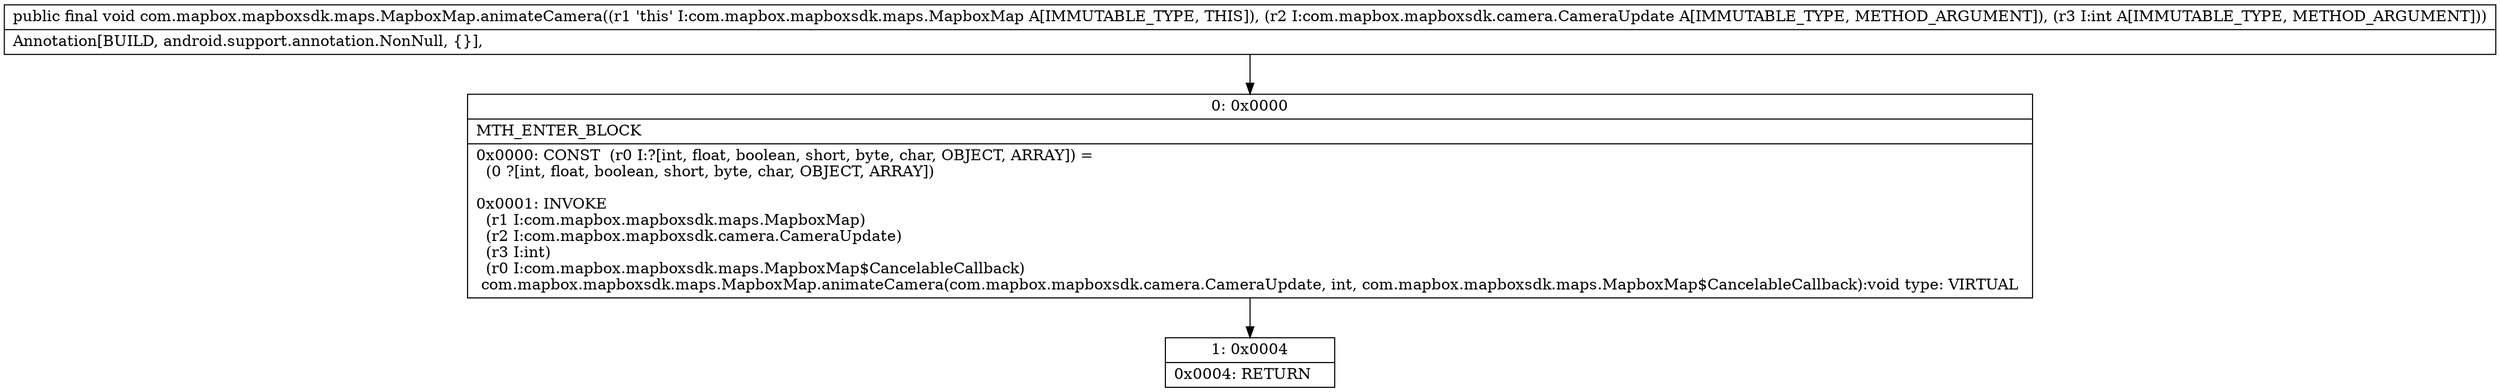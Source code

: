 digraph "CFG forcom.mapbox.mapboxsdk.maps.MapboxMap.animateCamera(Lcom\/mapbox\/mapboxsdk\/camera\/CameraUpdate;I)V" {
Node_0 [shape=record,label="{0\:\ 0x0000|MTH_ENTER_BLOCK\l|0x0000: CONST  (r0 I:?[int, float, boolean, short, byte, char, OBJECT, ARRAY]) = \l  (0 ?[int, float, boolean, short, byte, char, OBJECT, ARRAY])\l \l0x0001: INVOKE  \l  (r1 I:com.mapbox.mapboxsdk.maps.MapboxMap)\l  (r2 I:com.mapbox.mapboxsdk.camera.CameraUpdate)\l  (r3 I:int)\l  (r0 I:com.mapbox.mapboxsdk.maps.MapboxMap$CancelableCallback)\l com.mapbox.mapboxsdk.maps.MapboxMap.animateCamera(com.mapbox.mapboxsdk.camera.CameraUpdate, int, com.mapbox.mapboxsdk.maps.MapboxMap$CancelableCallback):void type: VIRTUAL \l}"];
Node_1 [shape=record,label="{1\:\ 0x0004|0x0004: RETURN   \l}"];
MethodNode[shape=record,label="{public final void com.mapbox.mapboxsdk.maps.MapboxMap.animateCamera((r1 'this' I:com.mapbox.mapboxsdk.maps.MapboxMap A[IMMUTABLE_TYPE, THIS]), (r2 I:com.mapbox.mapboxsdk.camera.CameraUpdate A[IMMUTABLE_TYPE, METHOD_ARGUMENT]), (r3 I:int A[IMMUTABLE_TYPE, METHOD_ARGUMENT]))  | Annotation[BUILD, android.support.annotation.NonNull, \{\}], \l}"];
MethodNode -> Node_0;
Node_0 -> Node_1;
}

